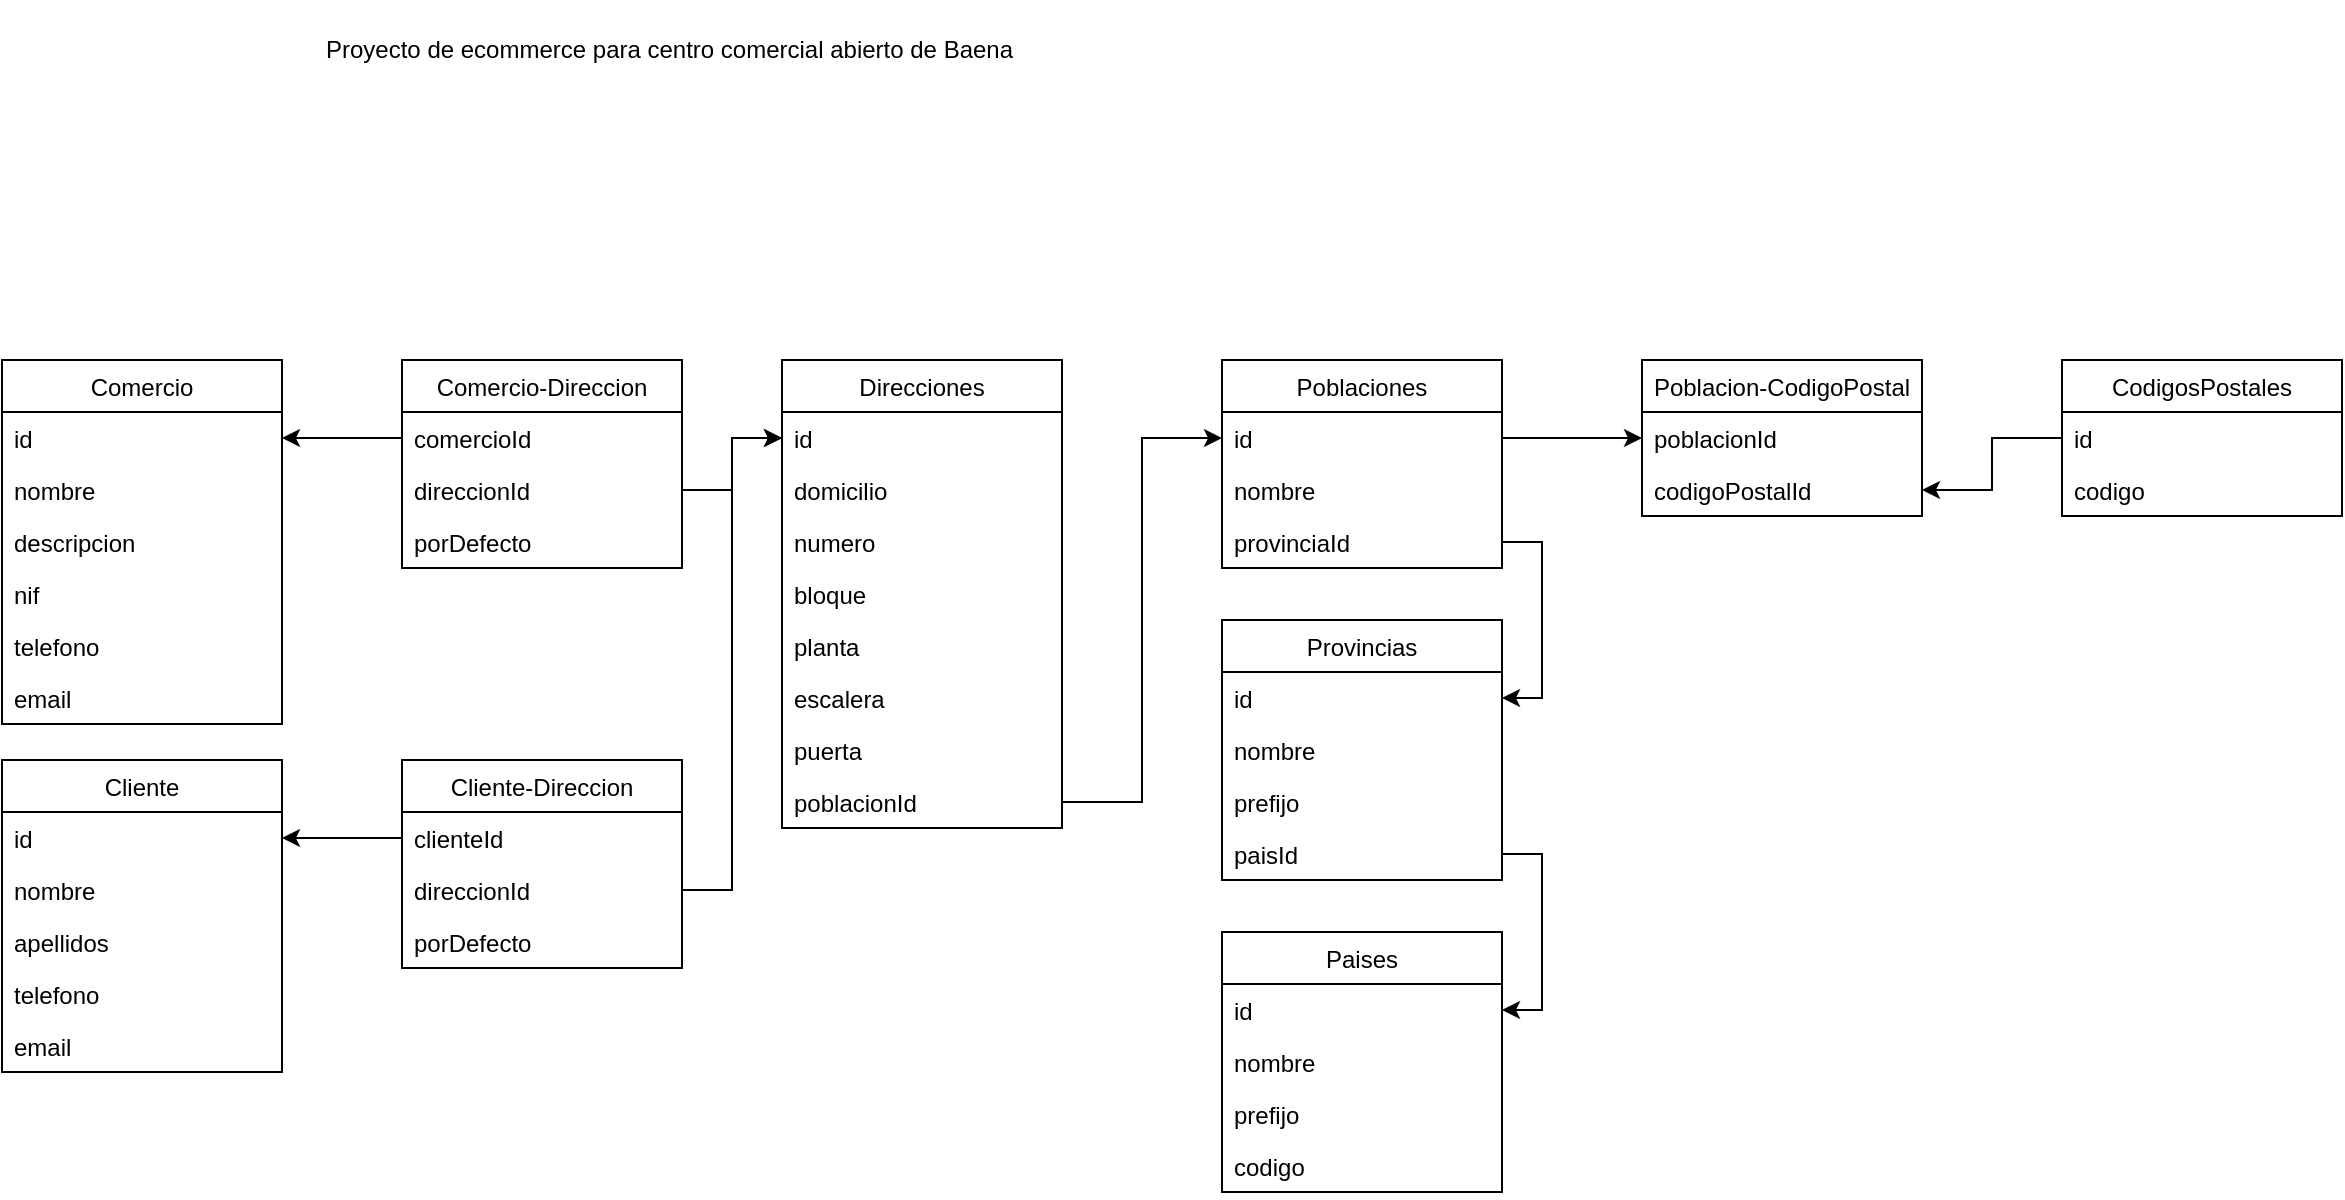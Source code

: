 <mxfile version="14.1.8" type="device"><diagram id="JystpbtqxENIOaLPguuW" name="Página-1"><mxGraphModel dx="2249" dy="822" grid="1" gridSize="10" guides="1" tooltips="1" connect="1" arrows="1" fold="1" page="1" pageScale="1" pageWidth="827" pageHeight="1169" math="0" shadow="0"><root><mxCell id="0"/><mxCell id="1" parent="0"/><mxCell id="8Uv8m09FUXOuzV-C2lgY-1" value="Comercio" style="swimlane;fontStyle=0;childLayout=stackLayout;horizontal=1;startSize=26;fillColor=none;horizontalStack=0;resizeParent=1;resizeParentMax=0;resizeLast=0;collapsible=1;marginBottom=0;" vertex="1" parent="1"><mxGeometry x="-120" y="200" width="140" height="182" as="geometry"/></mxCell><mxCell id="8Uv8m09FUXOuzV-C2lgY-2" value="id" style="text;strokeColor=none;fillColor=none;align=left;verticalAlign=top;spacingLeft=4;spacingRight=4;overflow=hidden;rotatable=0;points=[[0,0.5],[1,0.5]];portConstraint=eastwest;" vertex="1" parent="8Uv8m09FUXOuzV-C2lgY-1"><mxGeometry y="26" width="140" height="26" as="geometry"/></mxCell><mxCell id="8Uv8m09FUXOuzV-C2lgY-3" value="nombre" style="text;strokeColor=none;fillColor=none;align=left;verticalAlign=top;spacingLeft=4;spacingRight=4;overflow=hidden;rotatable=0;points=[[0,0.5],[1,0.5]];portConstraint=eastwest;" vertex="1" parent="8Uv8m09FUXOuzV-C2lgY-1"><mxGeometry y="52" width="140" height="26" as="geometry"/></mxCell><mxCell id="8Uv8m09FUXOuzV-C2lgY-4" value="descripcion" style="text;strokeColor=none;fillColor=none;align=left;verticalAlign=top;spacingLeft=4;spacingRight=4;overflow=hidden;rotatable=0;points=[[0,0.5],[1,0.5]];portConstraint=eastwest;" vertex="1" parent="8Uv8m09FUXOuzV-C2lgY-1"><mxGeometry y="78" width="140" height="26" as="geometry"/></mxCell><mxCell id="8Uv8m09FUXOuzV-C2lgY-6" value="nif" style="text;strokeColor=none;fillColor=none;align=left;verticalAlign=top;spacingLeft=4;spacingRight=4;overflow=hidden;rotatable=0;points=[[0,0.5],[1,0.5]];portConstraint=eastwest;" vertex="1" parent="8Uv8m09FUXOuzV-C2lgY-1"><mxGeometry y="104" width="140" height="26" as="geometry"/></mxCell><mxCell id="8Uv8m09FUXOuzV-C2lgY-81" value="telefono" style="text;strokeColor=none;fillColor=none;align=left;verticalAlign=top;spacingLeft=4;spacingRight=4;overflow=hidden;rotatable=0;points=[[0,0.5],[1,0.5]];portConstraint=eastwest;" vertex="1" parent="8Uv8m09FUXOuzV-C2lgY-1"><mxGeometry y="130" width="140" height="26" as="geometry"/></mxCell><mxCell id="8Uv8m09FUXOuzV-C2lgY-82" value="email" style="text;strokeColor=none;fillColor=none;align=left;verticalAlign=top;spacingLeft=4;spacingRight=4;overflow=hidden;rotatable=0;points=[[0,0.5],[1,0.5]];portConstraint=eastwest;" vertex="1" parent="8Uv8m09FUXOuzV-C2lgY-1"><mxGeometry y="156" width="140" height="26" as="geometry"/></mxCell><mxCell id="8Uv8m09FUXOuzV-C2lgY-5" value="Proyecto de ecommerce para centro comercial abierto de Baena" style="text;html=1;strokeColor=none;fillColor=none;align=left;verticalAlign=middle;whiteSpace=wrap;rounded=0;" vertex="1" parent="1"><mxGeometry x="40" y="20" width="760" height="50" as="geometry"/></mxCell><mxCell id="8Uv8m09FUXOuzV-C2lgY-32" value="" style="edgeStyle=orthogonalEdgeStyle;rounded=0;orthogonalLoop=1;jettySize=auto;html=1;exitX=1;exitY=0.5;exitDx=0;exitDy=0;entryX=0;entryY=0.5;entryDx=0;entryDy=0;" edge="1" parent="1" source="8Uv8m09FUXOuzV-C2lgY-33" target="8Uv8m09FUXOuzV-C2lgY-23"><mxGeometry relative="1" as="geometry"/></mxCell><mxCell id="8Uv8m09FUXOuzV-C2lgY-8" value="Direcciones" style="swimlane;fontStyle=0;childLayout=stackLayout;horizontal=1;startSize=26;fillColor=none;horizontalStack=0;resizeParent=1;resizeParentMax=0;resizeLast=0;collapsible=1;marginBottom=0;" vertex="1" parent="1"><mxGeometry x="270" y="200" width="140" height="234" as="geometry"/></mxCell><mxCell id="8Uv8m09FUXOuzV-C2lgY-9" value="id" style="text;strokeColor=none;fillColor=none;align=left;verticalAlign=top;spacingLeft=4;spacingRight=4;overflow=hidden;rotatable=0;points=[[0,0.5],[1,0.5]];portConstraint=eastwest;" vertex="1" parent="8Uv8m09FUXOuzV-C2lgY-8"><mxGeometry y="26" width="140" height="26" as="geometry"/></mxCell><mxCell id="8Uv8m09FUXOuzV-C2lgY-16" value="domicilio" style="text;strokeColor=none;fillColor=none;align=left;verticalAlign=top;spacingLeft=4;spacingRight=4;overflow=hidden;rotatable=0;points=[[0,0.5],[1,0.5]];portConstraint=eastwest;" vertex="1" parent="8Uv8m09FUXOuzV-C2lgY-8"><mxGeometry y="52" width="140" height="26" as="geometry"/></mxCell><mxCell id="8Uv8m09FUXOuzV-C2lgY-17" value="numero" style="text;strokeColor=none;fillColor=none;align=left;verticalAlign=top;spacingLeft=4;spacingRight=4;overflow=hidden;rotatable=0;points=[[0,0.5],[1,0.5]];portConstraint=eastwest;" vertex="1" parent="8Uv8m09FUXOuzV-C2lgY-8"><mxGeometry y="78" width="140" height="26" as="geometry"/></mxCell><mxCell id="8Uv8m09FUXOuzV-C2lgY-18" value="bloque" style="text;strokeColor=none;fillColor=none;align=left;verticalAlign=top;spacingLeft=4;spacingRight=4;overflow=hidden;rotatable=0;points=[[0,0.5],[1,0.5]];portConstraint=eastwest;" vertex="1" parent="8Uv8m09FUXOuzV-C2lgY-8"><mxGeometry y="104" width="140" height="26" as="geometry"/></mxCell><mxCell id="8Uv8m09FUXOuzV-C2lgY-19" value="planta" style="text;strokeColor=none;fillColor=none;align=left;verticalAlign=top;spacingLeft=4;spacingRight=4;overflow=hidden;rotatable=0;points=[[0,0.5],[1,0.5]];portConstraint=eastwest;" vertex="1" parent="8Uv8m09FUXOuzV-C2lgY-8"><mxGeometry y="130" width="140" height="26" as="geometry"/></mxCell><mxCell id="8Uv8m09FUXOuzV-C2lgY-20" value="escalera" style="text;strokeColor=none;fillColor=none;align=left;verticalAlign=top;spacingLeft=4;spacingRight=4;overflow=hidden;rotatable=0;points=[[0,0.5],[1,0.5]];portConstraint=eastwest;" vertex="1" parent="8Uv8m09FUXOuzV-C2lgY-8"><mxGeometry y="156" width="140" height="26" as="geometry"/></mxCell><mxCell id="8Uv8m09FUXOuzV-C2lgY-21" value="puerta" style="text;strokeColor=none;fillColor=none;align=left;verticalAlign=top;spacingLeft=4;spacingRight=4;overflow=hidden;rotatable=0;points=[[0,0.5],[1,0.5]];portConstraint=eastwest;" vertex="1" parent="8Uv8m09FUXOuzV-C2lgY-8"><mxGeometry y="182" width="140" height="26" as="geometry"/></mxCell><mxCell id="8Uv8m09FUXOuzV-C2lgY-33" value="poblacionId" style="text;strokeColor=none;fillColor=none;align=left;verticalAlign=top;spacingLeft=4;spacingRight=4;overflow=hidden;rotatable=0;points=[[0,0.5],[1,0.5]];portConstraint=eastwest;" vertex="1" parent="8Uv8m09FUXOuzV-C2lgY-8"><mxGeometry y="208" width="140" height="26" as="geometry"/></mxCell><mxCell id="8Uv8m09FUXOuzV-C2lgY-22" value="Poblaciones" style="swimlane;fontStyle=0;childLayout=stackLayout;horizontal=1;startSize=26;fillColor=none;horizontalStack=0;resizeParent=1;resizeParentMax=0;resizeLast=0;collapsible=1;marginBottom=0;" vertex="1" parent="1"><mxGeometry x="490" y="200" width="140" height="104" as="geometry"/></mxCell><mxCell id="8Uv8m09FUXOuzV-C2lgY-23" value="id" style="text;strokeColor=none;fillColor=none;align=left;verticalAlign=top;spacingLeft=4;spacingRight=4;overflow=hidden;rotatable=0;points=[[0,0.5],[1,0.5]];portConstraint=eastwest;" vertex="1" parent="8Uv8m09FUXOuzV-C2lgY-22"><mxGeometry y="26" width="140" height="26" as="geometry"/></mxCell><mxCell id="8Uv8m09FUXOuzV-C2lgY-24" value="nombre" style="text;strokeColor=none;fillColor=none;align=left;verticalAlign=top;spacingLeft=4;spacingRight=4;overflow=hidden;rotatable=0;points=[[0,0.5],[1,0.5]];portConstraint=eastwest;" vertex="1" parent="8Uv8m09FUXOuzV-C2lgY-22"><mxGeometry y="52" width="140" height="26" as="geometry"/></mxCell><mxCell id="8Uv8m09FUXOuzV-C2lgY-52" value="provinciaId" style="text;strokeColor=none;fillColor=none;align=left;verticalAlign=top;spacingLeft=4;spacingRight=4;overflow=hidden;rotatable=0;points=[[0,0.5],[1,0.5]];portConstraint=eastwest;" vertex="1" parent="8Uv8m09FUXOuzV-C2lgY-22"><mxGeometry y="78" width="140" height="26" as="geometry"/></mxCell><mxCell id="8Uv8m09FUXOuzV-C2lgY-34" value="CodigosPostales" style="swimlane;fontStyle=0;childLayout=stackLayout;horizontal=1;startSize=26;fillColor=none;horizontalStack=0;resizeParent=1;resizeParentMax=0;resizeLast=0;collapsible=1;marginBottom=0;" vertex="1" parent="1"><mxGeometry x="910" y="200" width="140" height="78" as="geometry"/></mxCell><mxCell id="8Uv8m09FUXOuzV-C2lgY-35" value="id" style="text;strokeColor=none;fillColor=none;align=left;verticalAlign=top;spacingLeft=4;spacingRight=4;overflow=hidden;rotatable=0;points=[[0,0.5],[1,0.5]];portConstraint=eastwest;" vertex="1" parent="8Uv8m09FUXOuzV-C2lgY-34"><mxGeometry y="26" width="140" height="26" as="geometry"/></mxCell><mxCell id="8Uv8m09FUXOuzV-C2lgY-36" value="codigo" style="text;strokeColor=none;fillColor=none;align=left;verticalAlign=top;spacingLeft=4;spacingRight=4;overflow=hidden;rotatable=0;points=[[0,0.5],[1,0.5]];portConstraint=eastwest;" vertex="1" parent="8Uv8m09FUXOuzV-C2lgY-34"><mxGeometry y="52" width="140" height="26" as="geometry"/></mxCell><mxCell id="8Uv8m09FUXOuzV-C2lgY-38" value="Poblacion-CodigoPostal" style="swimlane;fontStyle=0;childLayout=stackLayout;horizontal=1;startSize=26;fillColor=none;horizontalStack=0;resizeParent=1;resizeParentMax=0;resizeLast=0;collapsible=1;marginBottom=0;" vertex="1" parent="1"><mxGeometry x="700" y="200" width="140" height="78" as="geometry"/></mxCell><mxCell id="8Uv8m09FUXOuzV-C2lgY-39" value="poblacionId" style="text;strokeColor=none;fillColor=none;align=left;verticalAlign=top;spacingLeft=4;spacingRight=4;overflow=hidden;rotatable=0;points=[[0,0.5],[1,0.5]];portConstraint=eastwest;" vertex="1" parent="8Uv8m09FUXOuzV-C2lgY-38"><mxGeometry y="26" width="140" height="26" as="geometry"/></mxCell><mxCell id="8Uv8m09FUXOuzV-C2lgY-40" value="codigoPostalId" style="text;strokeColor=none;fillColor=none;align=left;verticalAlign=top;spacingLeft=4;spacingRight=4;overflow=hidden;rotatable=0;points=[[0,0.5],[1,0.5]];portConstraint=eastwest;" vertex="1" parent="8Uv8m09FUXOuzV-C2lgY-38"><mxGeometry y="52" width="140" height="26" as="geometry"/></mxCell><mxCell id="8Uv8m09FUXOuzV-C2lgY-45" style="edgeStyle=orthogonalEdgeStyle;rounded=0;orthogonalLoop=1;jettySize=auto;html=1;exitX=1;exitY=0.5;exitDx=0;exitDy=0;entryX=0;entryY=0.5;entryDx=0;entryDy=0;" edge="1" parent="1" source="8Uv8m09FUXOuzV-C2lgY-23" target="8Uv8m09FUXOuzV-C2lgY-39"><mxGeometry relative="1" as="geometry"/></mxCell><mxCell id="8Uv8m09FUXOuzV-C2lgY-43" style="edgeStyle=orthogonalEdgeStyle;rounded=0;orthogonalLoop=1;jettySize=auto;html=1;exitX=0;exitY=0.5;exitDx=0;exitDy=0;entryX=1;entryY=0.5;entryDx=0;entryDy=0;" edge="1" parent="1" source="8Uv8m09FUXOuzV-C2lgY-35" target="8Uv8m09FUXOuzV-C2lgY-40"><mxGeometry relative="1" as="geometry"/></mxCell><mxCell id="8Uv8m09FUXOuzV-C2lgY-47" value="Provincias" style="swimlane;fontStyle=0;childLayout=stackLayout;horizontal=1;startSize=26;fillColor=none;horizontalStack=0;resizeParent=1;resizeParentMax=0;resizeLast=0;collapsible=1;marginBottom=0;" vertex="1" parent="1"><mxGeometry x="490" y="330" width="140" height="130" as="geometry"/></mxCell><mxCell id="8Uv8m09FUXOuzV-C2lgY-48" value="id" style="text;strokeColor=none;fillColor=none;align=left;verticalAlign=top;spacingLeft=4;spacingRight=4;overflow=hidden;rotatable=0;points=[[0,0.5],[1,0.5]];portConstraint=eastwest;" vertex="1" parent="8Uv8m09FUXOuzV-C2lgY-47"><mxGeometry y="26" width="140" height="26" as="geometry"/></mxCell><mxCell id="8Uv8m09FUXOuzV-C2lgY-49" value="nombre" style="text;strokeColor=none;fillColor=none;align=left;verticalAlign=top;spacingLeft=4;spacingRight=4;overflow=hidden;rotatable=0;points=[[0,0.5],[1,0.5]];portConstraint=eastwest;" vertex="1" parent="8Uv8m09FUXOuzV-C2lgY-47"><mxGeometry y="52" width="140" height="26" as="geometry"/></mxCell><mxCell id="8Uv8m09FUXOuzV-C2lgY-58" value="prefijo" style="text;strokeColor=none;fillColor=none;align=left;verticalAlign=top;spacingLeft=4;spacingRight=4;overflow=hidden;rotatable=0;points=[[0,0.5],[1,0.5]];portConstraint=eastwest;" vertex="1" parent="8Uv8m09FUXOuzV-C2lgY-47"><mxGeometry y="78" width="140" height="26" as="geometry"/></mxCell><mxCell id="8Uv8m09FUXOuzV-C2lgY-59" value="paisId" style="text;strokeColor=none;fillColor=none;align=left;verticalAlign=top;spacingLeft=4;spacingRight=4;overflow=hidden;rotatable=0;points=[[0,0.5],[1,0.5]];portConstraint=eastwest;" vertex="1" parent="8Uv8m09FUXOuzV-C2lgY-47"><mxGeometry y="104" width="140" height="26" as="geometry"/></mxCell><mxCell id="8Uv8m09FUXOuzV-C2lgY-53" style="edgeStyle=orthogonalEdgeStyle;rounded=0;orthogonalLoop=1;jettySize=auto;html=1;exitX=1;exitY=0.5;exitDx=0;exitDy=0;entryX=1;entryY=0.5;entryDx=0;entryDy=0;" edge="1" parent="1" source="8Uv8m09FUXOuzV-C2lgY-52" target="8Uv8m09FUXOuzV-C2lgY-48"><mxGeometry relative="1" as="geometry"><mxPoint x="580" y="330" as="targetPoint"/></mxGeometry></mxCell><mxCell id="8Uv8m09FUXOuzV-C2lgY-54" value="Paises" style="swimlane;fontStyle=0;childLayout=stackLayout;horizontal=1;startSize=26;fillColor=none;horizontalStack=0;resizeParent=1;resizeParentMax=0;resizeLast=0;collapsible=1;marginBottom=0;" vertex="1" parent="1"><mxGeometry x="490" y="486" width="140" height="130" as="geometry"/></mxCell><mxCell id="8Uv8m09FUXOuzV-C2lgY-55" value="id" style="text;strokeColor=none;fillColor=none;align=left;verticalAlign=top;spacingLeft=4;spacingRight=4;overflow=hidden;rotatable=0;points=[[0,0.5],[1,0.5]];portConstraint=eastwest;" vertex="1" parent="8Uv8m09FUXOuzV-C2lgY-54"><mxGeometry y="26" width="140" height="26" as="geometry"/></mxCell><mxCell id="8Uv8m09FUXOuzV-C2lgY-56" value="nombre" style="text;strokeColor=none;fillColor=none;align=left;verticalAlign=top;spacingLeft=4;spacingRight=4;overflow=hidden;rotatable=0;points=[[0,0.5],[1,0.5]];portConstraint=eastwest;" vertex="1" parent="8Uv8m09FUXOuzV-C2lgY-54"><mxGeometry y="52" width="140" height="26" as="geometry"/></mxCell><mxCell id="8Uv8m09FUXOuzV-C2lgY-62" value="prefijo" style="text;strokeColor=none;fillColor=none;align=left;verticalAlign=top;spacingLeft=4;spacingRight=4;overflow=hidden;rotatable=0;points=[[0,0.5],[1,0.5]];portConstraint=eastwest;" vertex="1" parent="8Uv8m09FUXOuzV-C2lgY-54"><mxGeometry y="78" width="140" height="26" as="geometry"/></mxCell><mxCell id="8Uv8m09FUXOuzV-C2lgY-63" value="codigo" style="text;strokeColor=none;fillColor=none;align=left;verticalAlign=top;spacingLeft=4;spacingRight=4;overflow=hidden;rotatable=0;points=[[0,0.5],[1,0.5]];portConstraint=eastwest;" vertex="1" parent="8Uv8m09FUXOuzV-C2lgY-54"><mxGeometry y="104" width="140" height="26" as="geometry"/></mxCell><mxCell id="8Uv8m09FUXOuzV-C2lgY-61" style="edgeStyle=orthogonalEdgeStyle;rounded=0;orthogonalLoop=1;jettySize=auto;html=1;exitX=1;exitY=0.5;exitDx=0;exitDy=0;entryX=1;entryY=0.5;entryDx=0;entryDy=0;" edge="1" parent="1" source="8Uv8m09FUXOuzV-C2lgY-59" target="8Uv8m09FUXOuzV-C2lgY-55"><mxGeometry relative="1" as="geometry"/></mxCell><mxCell id="8Uv8m09FUXOuzV-C2lgY-64" value="Cliente" style="swimlane;fontStyle=0;childLayout=stackLayout;horizontal=1;startSize=26;fillColor=none;horizontalStack=0;resizeParent=1;resizeParentMax=0;resizeLast=0;collapsible=1;marginBottom=0;" vertex="1" parent="1"><mxGeometry x="-120" y="400" width="140" height="156" as="geometry"/></mxCell><mxCell id="8Uv8m09FUXOuzV-C2lgY-65" value="id" style="text;strokeColor=none;fillColor=none;align=left;verticalAlign=top;spacingLeft=4;spacingRight=4;overflow=hidden;rotatable=0;points=[[0,0.5],[1,0.5]];portConstraint=eastwest;" vertex="1" parent="8Uv8m09FUXOuzV-C2lgY-64"><mxGeometry y="26" width="140" height="26" as="geometry"/></mxCell><mxCell id="8Uv8m09FUXOuzV-C2lgY-66" value="nombre" style="text;strokeColor=none;fillColor=none;align=left;verticalAlign=top;spacingLeft=4;spacingRight=4;overflow=hidden;rotatable=0;points=[[0,0.5],[1,0.5]];portConstraint=eastwest;" vertex="1" parent="8Uv8m09FUXOuzV-C2lgY-64"><mxGeometry y="52" width="140" height="26" as="geometry"/></mxCell><mxCell id="8Uv8m09FUXOuzV-C2lgY-67" value="apellidos" style="text;strokeColor=none;fillColor=none;align=left;verticalAlign=top;spacingLeft=4;spacingRight=4;overflow=hidden;rotatable=0;points=[[0,0.5],[1,0.5]];portConstraint=eastwest;" vertex="1" parent="8Uv8m09FUXOuzV-C2lgY-64"><mxGeometry y="78" width="140" height="26" as="geometry"/></mxCell><mxCell id="8Uv8m09FUXOuzV-C2lgY-83" value="telefono" style="text;strokeColor=none;fillColor=none;align=left;verticalAlign=top;spacingLeft=4;spacingRight=4;overflow=hidden;rotatable=0;points=[[0,0.5],[1,0.5]];portConstraint=eastwest;" vertex="1" parent="8Uv8m09FUXOuzV-C2lgY-64"><mxGeometry y="104" width="140" height="26" as="geometry"/></mxCell><mxCell id="8Uv8m09FUXOuzV-C2lgY-84" value="email" style="text;strokeColor=none;fillColor=none;align=left;verticalAlign=top;spacingLeft=4;spacingRight=4;overflow=hidden;rotatable=0;points=[[0,0.5],[1,0.5]];portConstraint=eastwest;" vertex="1" parent="8Uv8m09FUXOuzV-C2lgY-64"><mxGeometry y="130" width="140" height="26" as="geometry"/></mxCell><mxCell id="8Uv8m09FUXOuzV-C2lgY-68" value="Comercio-Direccion" style="swimlane;fontStyle=0;childLayout=stackLayout;horizontal=1;startSize=26;fillColor=none;horizontalStack=0;resizeParent=1;resizeParentMax=0;resizeLast=0;collapsible=1;marginBottom=0;" vertex="1" parent="1"><mxGeometry x="80" y="200" width="140" height="104" as="geometry"/></mxCell><mxCell id="8Uv8m09FUXOuzV-C2lgY-69" value="comercioId" style="text;strokeColor=none;fillColor=none;align=left;verticalAlign=top;spacingLeft=4;spacingRight=4;overflow=hidden;rotatable=0;points=[[0,0.5],[1,0.5]];portConstraint=eastwest;" vertex="1" parent="8Uv8m09FUXOuzV-C2lgY-68"><mxGeometry y="26" width="140" height="26" as="geometry"/></mxCell><mxCell id="8Uv8m09FUXOuzV-C2lgY-70" value="direccionId" style="text;strokeColor=none;fillColor=none;align=left;verticalAlign=top;spacingLeft=4;spacingRight=4;overflow=hidden;rotatable=0;points=[[0,0.5],[1,0.5]];portConstraint=eastwest;" vertex="1" parent="8Uv8m09FUXOuzV-C2lgY-68"><mxGeometry y="52" width="140" height="26" as="geometry"/></mxCell><mxCell id="8Uv8m09FUXOuzV-C2lgY-71" value="porDefecto" style="text;strokeColor=none;fillColor=none;align=left;verticalAlign=top;spacingLeft=4;spacingRight=4;overflow=hidden;rotatable=0;points=[[0,0.5],[1,0.5]];portConstraint=eastwest;" vertex="1" parent="8Uv8m09FUXOuzV-C2lgY-68"><mxGeometry y="78" width="140" height="26" as="geometry"/></mxCell><mxCell id="8Uv8m09FUXOuzV-C2lgY-72" style="edgeStyle=orthogonalEdgeStyle;rounded=0;orthogonalLoop=1;jettySize=auto;html=1;exitX=0;exitY=0.5;exitDx=0;exitDy=0;entryX=1;entryY=0.5;entryDx=0;entryDy=0;" edge="1" parent="1" source="8Uv8m09FUXOuzV-C2lgY-69" target="8Uv8m09FUXOuzV-C2lgY-2"><mxGeometry relative="1" as="geometry"/></mxCell><mxCell id="8Uv8m09FUXOuzV-C2lgY-73" style="edgeStyle=orthogonalEdgeStyle;rounded=0;orthogonalLoop=1;jettySize=auto;html=1;exitX=1;exitY=0.5;exitDx=0;exitDy=0;entryX=0;entryY=0.5;entryDx=0;entryDy=0;" edge="1" parent="1" source="8Uv8m09FUXOuzV-C2lgY-70" target="8Uv8m09FUXOuzV-C2lgY-9"><mxGeometry relative="1" as="geometry"/></mxCell><mxCell id="8Uv8m09FUXOuzV-C2lgY-74" value="Cliente-Direccion" style="swimlane;fontStyle=0;childLayout=stackLayout;horizontal=1;startSize=26;fillColor=none;horizontalStack=0;resizeParent=1;resizeParentMax=0;resizeLast=0;collapsible=1;marginBottom=0;" vertex="1" parent="1"><mxGeometry x="80" y="400" width="140" height="104" as="geometry"/></mxCell><mxCell id="8Uv8m09FUXOuzV-C2lgY-75" value="clienteId" style="text;strokeColor=none;fillColor=none;align=left;verticalAlign=top;spacingLeft=4;spacingRight=4;overflow=hidden;rotatable=0;points=[[0,0.5],[1,0.5]];portConstraint=eastwest;" vertex="1" parent="8Uv8m09FUXOuzV-C2lgY-74"><mxGeometry y="26" width="140" height="26" as="geometry"/></mxCell><mxCell id="8Uv8m09FUXOuzV-C2lgY-76" value="direccionId" style="text;strokeColor=none;fillColor=none;align=left;verticalAlign=top;spacingLeft=4;spacingRight=4;overflow=hidden;rotatable=0;points=[[0,0.5],[1,0.5]];portConstraint=eastwest;" vertex="1" parent="8Uv8m09FUXOuzV-C2lgY-74"><mxGeometry y="52" width="140" height="26" as="geometry"/></mxCell><mxCell id="8Uv8m09FUXOuzV-C2lgY-77" value="porDefecto" style="text;strokeColor=none;fillColor=none;align=left;verticalAlign=top;spacingLeft=4;spacingRight=4;overflow=hidden;rotatable=0;points=[[0,0.5],[1,0.5]];portConstraint=eastwest;" vertex="1" parent="8Uv8m09FUXOuzV-C2lgY-74"><mxGeometry y="78" width="140" height="26" as="geometry"/></mxCell><mxCell id="8Uv8m09FUXOuzV-C2lgY-78" style="edgeStyle=orthogonalEdgeStyle;rounded=0;orthogonalLoop=1;jettySize=auto;html=1;exitX=0;exitY=0.5;exitDx=0;exitDy=0;entryX=1;entryY=0.5;entryDx=0;entryDy=0;" edge="1" parent="1" source="8Uv8m09FUXOuzV-C2lgY-75" target="8Uv8m09FUXOuzV-C2lgY-65"><mxGeometry relative="1" as="geometry"/></mxCell><mxCell id="8Uv8m09FUXOuzV-C2lgY-79" style="edgeStyle=orthogonalEdgeStyle;rounded=0;orthogonalLoop=1;jettySize=auto;html=1;exitX=1;exitY=0.5;exitDx=0;exitDy=0;entryX=0;entryY=0.5;entryDx=0;entryDy=0;" edge="1" parent="1" source="8Uv8m09FUXOuzV-C2lgY-76" target="8Uv8m09FUXOuzV-C2lgY-9"><mxGeometry relative="1" as="geometry"/></mxCell></root></mxGraphModel></diagram></mxfile>
